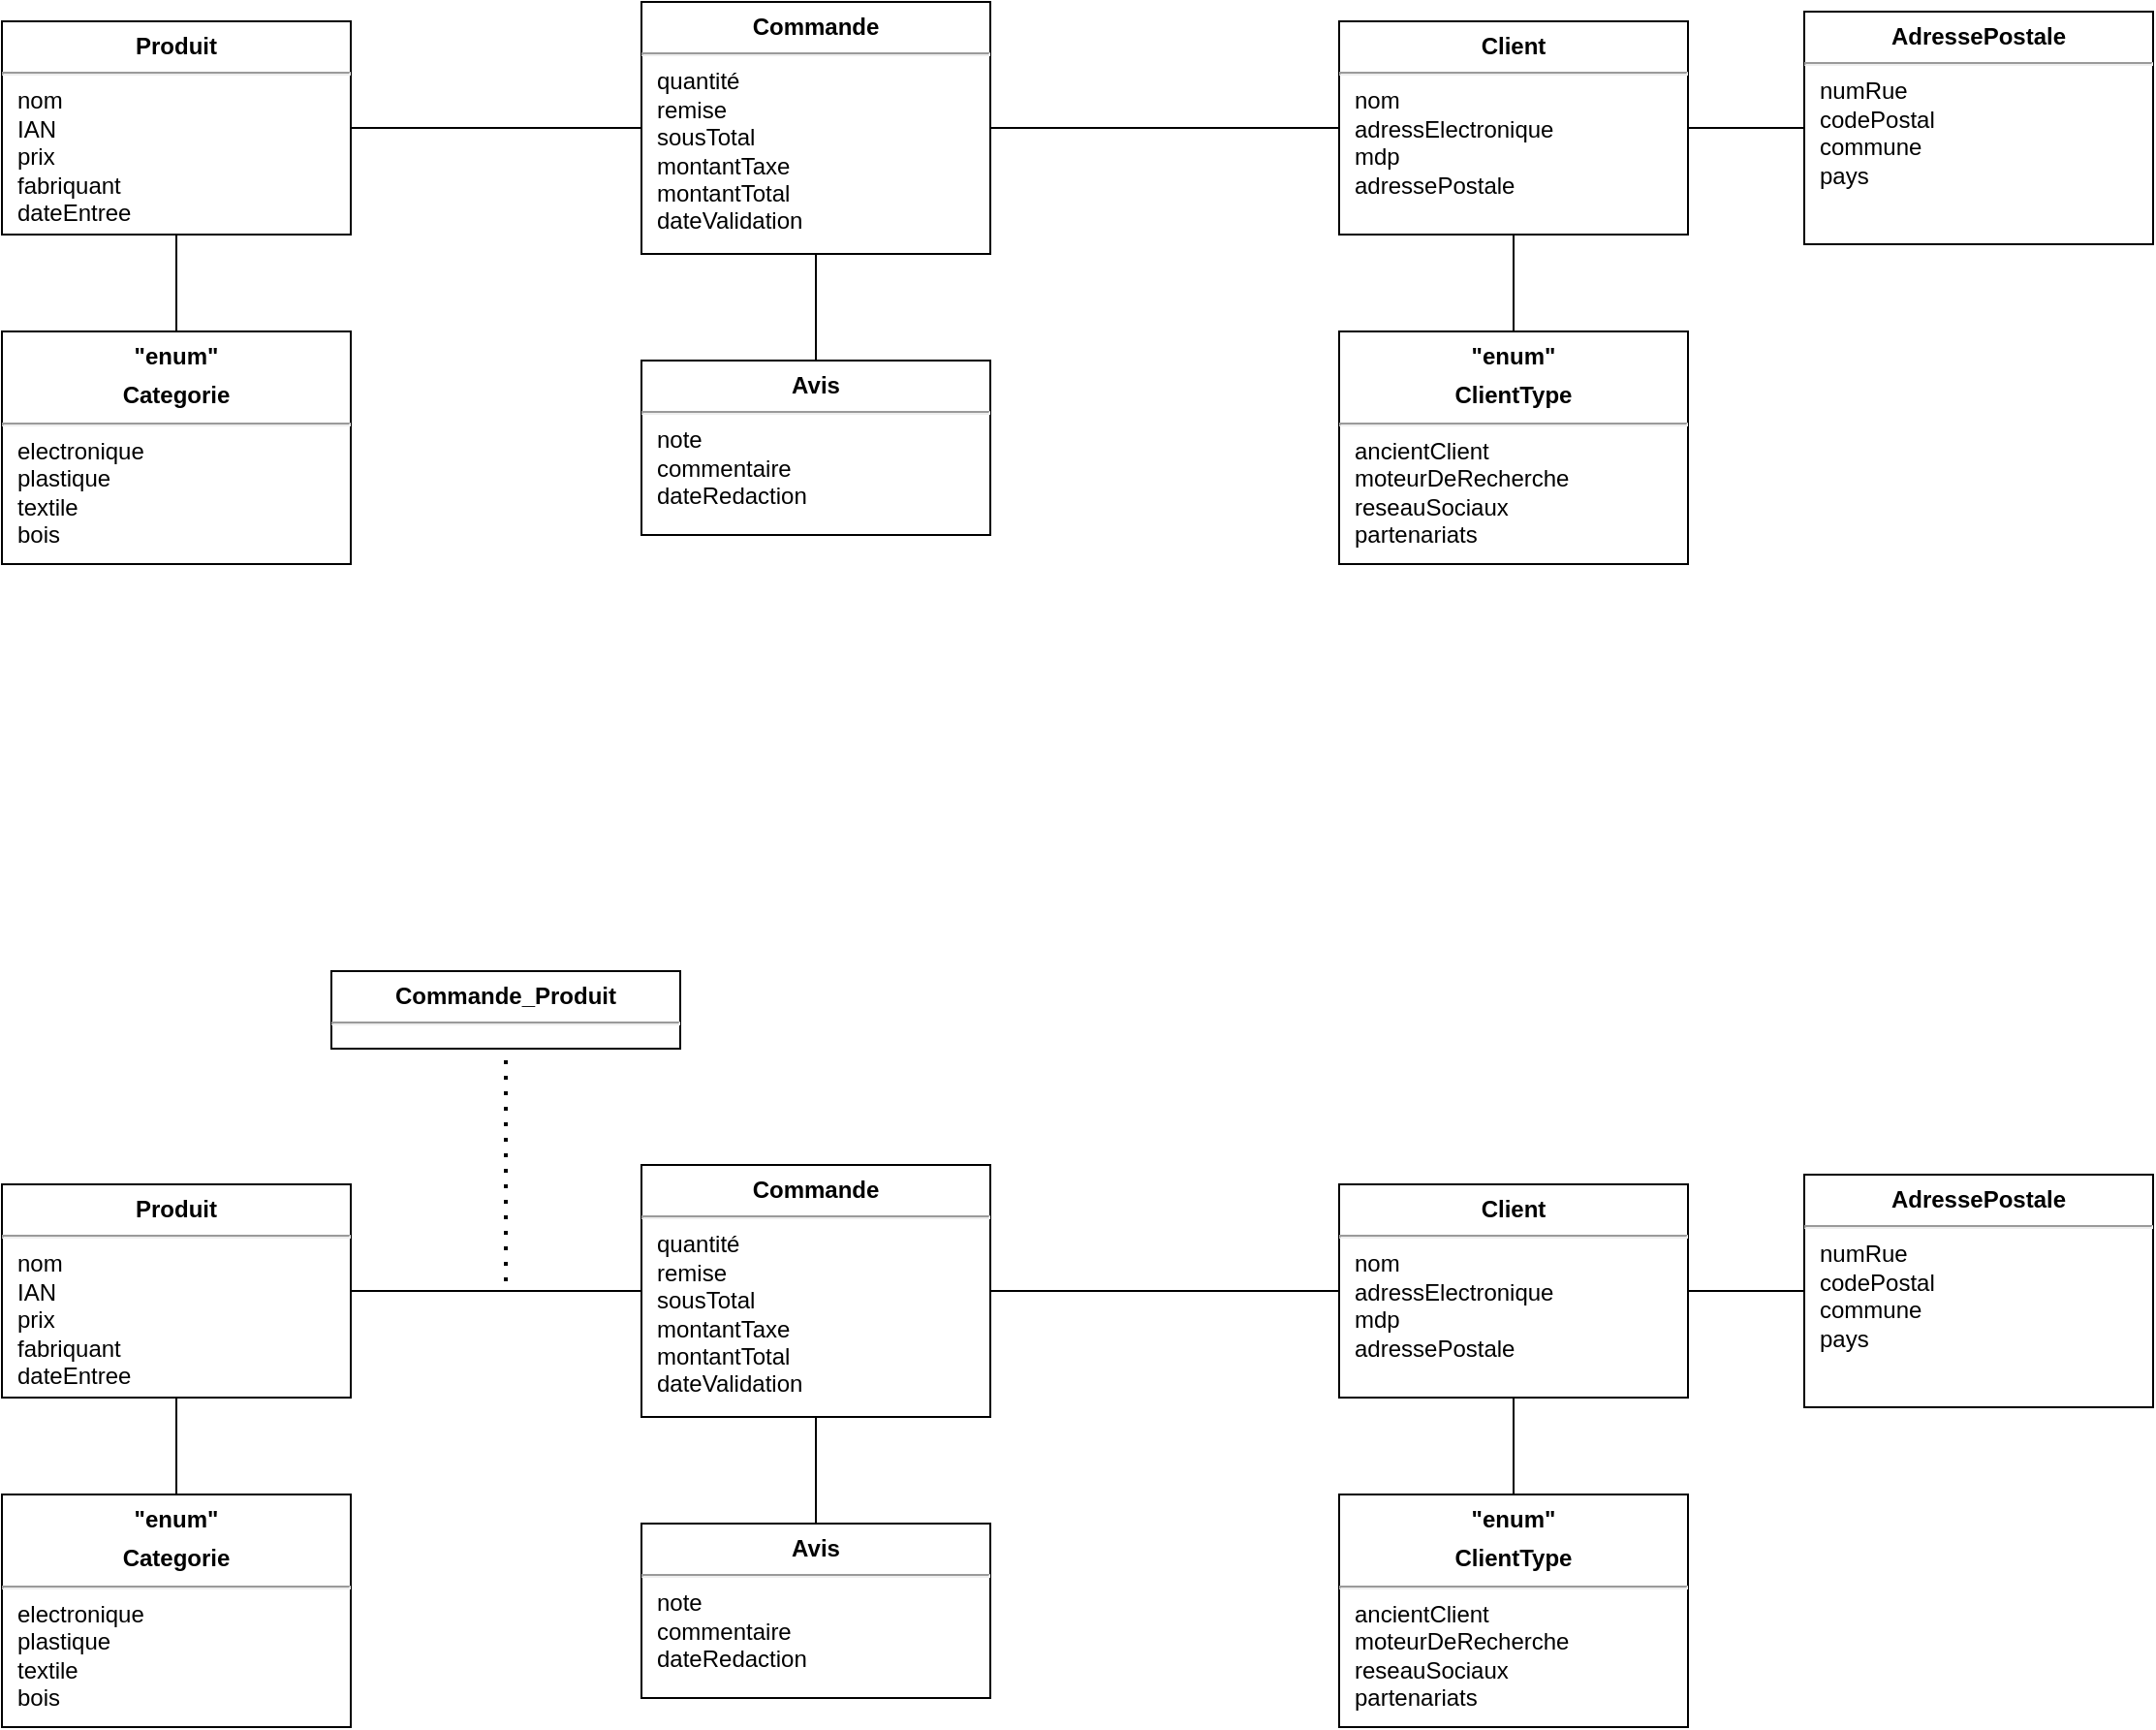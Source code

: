 <mxfile version="20.8.21" type="github">
  <diagram name="Page-1" id="PGL8lKjOJwrJzX0if8dN">
    <mxGraphModel dx="1434" dy="764" grid="1" gridSize="10" guides="1" tooltips="1" connect="1" arrows="1" fold="1" page="1" pageScale="1" pageWidth="827" pageHeight="1169" math="0" shadow="0">
      <root>
        <mxCell id="0" />
        <mxCell id="1" parent="0" />
        <mxCell id="Hf-SrbPNDhJqVrpM_YPw-7" value="&lt;p style=&quot;margin:0px;margin-top:6px;text-align:center;&quot;&gt;&lt;b&gt;Produit&lt;/b&gt;&lt;/p&gt;&lt;hr&gt;&lt;p style=&quot;margin:0px;margin-left:8px;&quot;&gt;nom&lt;/p&gt;&lt;p style=&quot;margin:0px;margin-left:8px;&quot;&gt;IAN&lt;/p&gt;&lt;p style=&quot;margin:0px;margin-left:8px;&quot;&gt;prix&lt;/p&gt;&lt;p style=&quot;margin:0px;margin-left:8px;&quot;&gt;fabriquant&lt;/p&gt;&lt;p style=&quot;margin:0px;margin-left:8px;&quot;&gt;dateEntree&lt;/p&gt;" style="align=left;overflow=fill;html=1;dropTarget=0;glass=1;fillColor=none;" vertex="1" parent="1">
          <mxGeometry x="40" y="40" width="180" height="110" as="geometry" />
        </mxCell>
        <mxCell id="Hf-SrbPNDhJqVrpM_YPw-9" value="&lt;p style=&quot;margin:0px;margin-top:6px;text-align:center;&quot;&gt;&lt;b&gt;Client&lt;/b&gt;&lt;/p&gt;&lt;hr&gt;&lt;p style=&quot;margin:0px;margin-left:8px;&quot;&gt;nom&lt;/p&gt;&lt;p style=&quot;margin:0px;margin-left:8px;&quot;&gt;adressElectronique&lt;/p&gt;&lt;p style=&quot;margin:0px;margin-left:8px;&quot;&gt;mdp&lt;/p&gt;&lt;p style=&quot;margin:0px;margin-left:8px;&quot;&gt;adressePostale&lt;/p&gt;" style="align=left;overflow=fill;html=1;dropTarget=0;glass=1;fillColor=none;" vertex="1" parent="1">
          <mxGeometry x="730" y="40" width="180" height="110" as="geometry" />
        </mxCell>
        <mxCell id="Hf-SrbPNDhJqVrpM_YPw-10" value="&lt;p style=&quot;margin:0px;margin-top:6px;text-align:center;&quot;&gt;&lt;b&gt;&quot;enum&quot;&lt;/b&gt;&lt;/p&gt;&lt;p style=&quot;margin:0px;margin-top:6px;text-align:center;&quot;&gt;&lt;b&gt;Categorie&lt;/b&gt;&lt;/p&gt;&lt;hr&gt;&lt;p style=&quot;margin:0px;margin-left:8px;&quot;&gt;electronique&lt;/p&gt;&lt;p style=&quot;margin:0px;margin-left:8px;&quot;&gt;plastique&lt;/p&gt;&lt;p style=&quot;margin:0px;margin-left:8px;&quot;&gt;textile&lt;/p&gt;&lt;p style=&quot;margin:0px;margin-left:8px;&quot;&gt;bois&lt;/p&gt;" style="align=left;overflow=fill;html=1;dropTarget=0;glass=1;strokeWidth=1;fillStyle=solid;fillColor=none;" vertex="1" parent="1">
          <mxGeometry x="40" y="200" width="180" height="120" as="geometry" />
        </mxCell>
        <mxCell id="Hf-SrbPNDhJqVrpM_YPw-11" value="&lt;p style=&quot;margin:0px;margin-top:6px;text-align:center;&quot;&gt;&lt;b&gt;&quot;enum&quot;&lt;/b&gt;&lt;/p&gt;&lt;p style=&quot;margin:0px;margin-top:6px;text-align:center;&quot;&gt;&lt;b&gt;ClientType&lt;/b&gt;&lt;/p&gt;&lt;hr&gt;&lt;p style=&quot;margin:0px;margin-left:8px;&quot;&gt;ancientClient&lt;/p&gt;&lt;p style=&quot;margin:0px;margin-left:8px;&quot;&gt;moteurDeRecherche&lt;/p&gt;&lt;p style=&quot;margin:0px;margin-left:8px;&quot;&gt;reseauSociaux&lt;/p&gt;&lt;p style=&quot;margin:0px;margin-left:8px;&quot;&gt;partenariats&lt;/p&gt;" style="align=left;overflow=fill;html=1;dropTarget=0;glass=1;strokeWidth=1;fillStyle=solid;fillColor=none;" vertex="1" parent="1">
          <mxGeometry x="730" y="200" width="180" height="120" as="geometry" />
        </mxCell>
        <mxCell id="Hf-SrbPNDhJqVrpM_YPw-12" value="&lt;p style=&quot;margin:0px;margin-top:6px;text-align:center;&quot;&gt;&lt;b&gt;AdressePostale&lt;/b&gt;&lt;/p&gt;&lt;hr&gt;&lt;p style=&quot;margin:0px;margin-left:8px;&quot;&gt;numRue&lt;/p&gt;&lt;p style=&quot;margin:0px;margin-left:8px;&quot;&gt;codePostal&lt;/p&gt;&lt;p style=&quot;margin:0px;margin-left:8px;&quot;&gt;commune&lt;/p&gt;&lt;p style=&quot;margin:0px;margin-left:8px;&quot;&gt;pays&lt;/p&gt;" style="align=left;overflow=fill;html=1;dropTarget=0;glass=1;strokeWidth=1;fillStyle=solid;fillColor=none;" vertex="1" parent="1">
          <mxGeometry x="970" y="35" width="180" height="120" as="geometry" />
        </mxCell>
        <mxCell id="Hf-SrbPNDhJqVrpM_YPw-13" value="" style="endArrow=none;html=1;rounded=0;exitX=0.5;exitY=0;exitDx=0;exitDy=0;entryX=0.5;entryY=1;entryDx=0;entryDy=0;" edge="1" parent="1" source="Hf-SrbPNDhJqVrpM_YPw-11" target="Hf-SrbPNDhJqVrpM_YPw-9">
          <mxGeometry width="50" height="50" relative="1" as="geometry">
            <mxPoint x="780" y="200" as="sourcePoint" />
            <mxPoint x="830" y="150" as="targetPoint" />
          </mxGeometry>
        </mxCell>
        <mxCell id="Hf-SrbPNDhJqVrpM_YPw-14" value="" style="endArrow=none;html=1;rounded=0;exitX=0;exitY=0.5;exitDx=0;exitDy=0;entryX=1;entryY=0.5;entryDx=0;entryDy=0;" edge="1" parent="1" source="Hf-SrbPNDhJqVrpM_YPw-12" target="Hf-SrbPNDhJqVrpM_YPw-9">
          <mxGeometry width="50" height="50" relative="1" as="geometry">
            <mxPoint x="830" y="210" as="sourcePoint" />
            <mxPoint x="830" y="160" as="targetPoint" />
          </mxGeometry>
        </mxCell>
        <mxCell id="Hf-SrbPNDhJqVrpM_YPw-15" value="" style="endArrow=none;html=1;rounded=0;entryX=0.5;entryY=1;entryDx=0;entryDy=0;exitX=0.5;exitY=0;exitDx=0;exitDy=0;" edge="1" parent="1" source="Hf-SrbPNDhJqVrpM_YPw-10" target="Hf-SrbPNDhJqVrpM_YPw-7">
          <mxGeometry width="50" height="50" relative="1" as="geometry">
            <mxPoint x="130" y="200" as="sourcePoint" />
            <mxPoint x="129.5" y="160" as="targetPoint" />
          </mxGeometry>
        </mxCell>
        <mxCell id="Hf-SrbPNDhJqVrpM_YPw-16" value="&lt;p style=&quot;margin:0px;margin-top:6px;text-align:center;&quot;&gt;&lt;b style=&quot;background-color: initial;&quot;&gt;Avis&lt;/b&gt;&lt;br&gt;&lt;/p&gt;&lt;hr&gt;&lt;p style=&quot;margin:0px;margin-left:8px;&quot;&gt;note&lt;/p&gt;&lt;p style=&quot;margin:0px;margin-left:8px;&quot;&gt;commentaire&lt;/p&gt;&lt;p style=&quot;margin:0px;margin-left:8px;&quot;&gt;dateRedaction&lt;/p&gt;" style="align=left;overflow=fill;html=1;dropTarget=0;glass=1;strokeWidth=1;fillStyle=solid;fillColor=none;" vertex="1" parent="1">
          <mxGeometry x="370" y="215" width="180" height="90" as="geometry" />
        </mxCell>
        <mxCell id="Hf-SrbPNDhJqVrpM_YPw-17" value="" style="endArrow=none;html=1;rounded=0;exitX=0.5;exitY=0;exitDx=0;exitDy=0;entryX=0.5;entryY=1;entryDx=0;entryDy=0;" edge="1" parent="1" source="Hf-SrbPNDhJqVrpM_YPw-16" target="Hf-SrbPNDhJqVrpM_YPw-18">
          <mxGeometry width="50" height="50" relative="1" as="geometry">
            <mxPoint x="1000" y="210" as="sourcePoint" />
            <mxPoint x="830" y="160" as="targetPoint" />
          </mxGeometry>
        </mxCell>
        <mxCell id="Hf-SrbPNDhJqVrpM_YPw-18" value="&lt;p style=&quot;margin:0px;margin-top:6px;text-align:center;&quot;&gt;&lt;b&gt;Commande&lt;/b&gt;&lt;/p&gt;&lt;hr&gt;&lt;p style=&quot;margin:0px;margin-left:8px;&quot;&gt;quantité&lt;/p&gt;&lt;p style=&quot;margin:0px;margin-left:8px;&quot;&gt;remise&lt;/p&gt;&lt;p style=&quot;margin:0px;margin-left:8px;&quot;&gt;sousTotal&lt;/p&gt;&lt;p style=&quot;margin:0px;margin-left:8px;&quot;&gt;montantTaxe&lt;/p&gt;&lt;p style=&quot;margin:0px;margin-left:8px;&quot;&gt;montantTotal&lt;/p&gt;&lt;p style=&quot;margin:0px;margin-left:8px;&quot;&gt;dateValidation&lt;/p&gt;" style="align=left;overflow=fill;html=1;dropTarget=0;glass=1;fillColor=none;" vertex="1" parent="1">
          <mxGeometry x="370" y="30" width="180" height="130" as="geometry" />
        </mxCell>
        <mxCell id="Hf-SrbPNDhJqVrpM_YPw-20" value="" style="endArrow=none;html=1;rounded=0;exitX=1;exitY=0.5;exitDx=0;exitDy=0;entryX=0;entryY=0.5;entryDx=0;entryDy=0;" edge="1" parent="1">
          <mxGeometry width="50" height="50" relative="1" as="geometry">
            <mxPoint x="550" y="95" as="sourcePoint" />
            <mxPoint x="730" y="95" as="targetPoint" />
          </mxGeometry>
        </mxCell>
        <mxCell id="Hf-SrbPNDhJqVrpM_YPw-21" value="" style="endArrow=none;html=1;rounded=0;exitX=1;exitY=0.5;exitDx=0;exitDy=0;" edge="1" parent="1" source="Hf-SrbPNDhJqVrpM_YPw-7" target="Hf-SrbPNDhJqVrpM_YPw-18">
          <mxGeometry width="50" height="50" relative="1" as="geometry">
            <mxPoint x="220" y="104.5" as="sourcePoint" />
            <mxPoint x="360" y="105" as="targetPoint" />
          </mxGeometry>
        </mxCell>
        <mxCell id="Hf-SrbPNDhJqVrpM_YPw-24" value="&lt;p style=&quot;margin:0px;margin-top:6px;text-align:center;&quot;&gt;&lt;b&gt;Produit&lt;/b&gt;&lt;/p&gt;&lt;hr&gt;&lt;p style=&quot;margin:0px;margin-left:8px;&quot;&gt;nom&lt;/p&gt;&lt;p style=&quot;margin:0px;margin-left:8px;&quot;&gt;IAN&lt;/p&gt;&lt;p style=&quot;margin:0px;margin-left:8px;&quot;&gt;prix&lt;/p&gt;&lt;p style=&quot;margin:0px;margin-left:8px;&quot;&gt;fabriquant&lt;/p&gt;&lt;p style=&quot;margin:0px;margin-left:8px;&quot;&gt;dateEntree&lt;/p&gt;" style="align=left;overflow=fill;html=1;dropTarget=0;glass=1;fillColor=none;" vertex="1" parent="1">
          <mxGeometry x="40" y="640" width="180" height="110" as="geometry" />
        </mxCell>
        <mxCell id="Hf-SrbPNDhJqVrpM_YPw-25" value="&lt;p style=&quot;margin:0px;margin-top:6px;text-align:center;&quot;&gt;&lt;b&gt;Client&lt;/b&gt;&lt;/p&gt;&lt;hr&gt;&lt;p style=&quot;margin:0px;margin-left:8px;&quot;&gt;nom&lt;/p&gt;&lt;p style=&quot;margin:0px;margin-left:8px;&quot;&gt;adressElectronique&lt;/p&gt;&lt;p style=&quot;margin:0px;margin-left:8px;&quot;&gt;mdp&lt;/p&gt;&lt;p style=&quot;margin:0px;margin-left:8px;&quot;&gt;adressePostale&lt;/p&gt;" style="align=left;overflow=fill;html=1;dropTarget=0;glass=1;fillColor=none;" vertex="1" parent="1">
          <mxGeometry x="730" y="640" width="180" height="110" as="geometry" />
        </mxCell>
        <mxCell id="Hf-SrbPNDhJqVrpM_YPw-26" value="&lt;p style=&quot;margin:0px;margin-top:6px;text-align:center;&quot;&gt;&lt;b&gt;&quot;enum&quot;&lt;/b&gt;&lt;/p&gt;&lt;p style=&quot;margin:0px;margin-top:6px;text-align:center;&quot;&gt;&lt;b&gt;Categorie&lt;/b&gt;&lt;/p&gt;&lt;hr&gt;&lt;p style=&quot;margin:0px;margin-left:8px;&quot;&gt;electronique&lt;/p&gt;&lt;p style=&quot;margin:0px;margin-left:8px;&quot;&gt;plastique&lt;/p&gt;&lt;p style=&quot;margin:0px;margin-left:8px;&quot;&gt;textile&lt;/p&gt;&lt;p style=&quot;margin:0px;margin-left:8px;&quot;&gt;bois&lt;/p&gt;" style="align=left;overflow=fill;html=1;dropTarget=0;glass=1;strokeWidth=1;fillStyle=solid;fillColor=none;" vertex="1" parent="1">
          <mxGeometry x="40" y="800" width="180" height="120" as="geometry" />
        </mxCell>
        <mxCell id="Hf-SrbPNDhJqVrpM_YPw-27" value="&lt;p style=&quot;margin:0px;margin-top:6px;text-align:center;&quot;&gt;&lt;b&gt;&quot;enum&quot;&lt;/b&gt;&lt;/p&gt;&lt;p style=&quot;margin:0px;margin-top:6px;text-align:center;&quot;&gt;&lt;b&gt;ClientType&lt;/b&gt;&lt;/p&gt;&lt;hr&gt;&lt;p style=&quot;margin:0px;margin-left:8px;&quot;&gt;ancientClient&lt;/p&gt;&lt;p style=&quot;margin:0px;margin-left:8px;&quot;&gt;moteurDeRecherche&lt;/p&gt;&lt;p style=&quot;margin:0px;margin-left:8px;&quot;&gt;reseauSociaux&lt;/p&gt;&lt;p style=&quot;margin:0px;margin-left:8px;&quot;&gt;partenariats&lt;/p&gt;" style="align=left;overflow=fill;html=1;dropTarget=0;glass=1;strokeWidth=1;fillStyle=solid;fillColor=none;" vertex="1" parent="1">
          <mxGeometry x="730" y="800" width="180" height="120" as="geometry" />
        </mxCell>
        <mxCell id="Hf-SrbPNDhJqVrpM_YPw-28" value="&lt;p style=&quot;margin:0px;margin-top:6px;text-align:center;&quot;&gt;&lt;b&gt;AdressePostale&lt;/b&gt;&lt;/p&gt;&lt;hr&gt;&lt;p style=&quot;margin:0px;margin-left:8px;&quot;&gt;numRue&lt;/p&gt;&lt;p style=&quot;margin:0px;margin-left:8px;&quot;&gt;codePostal&lt;/p&gt;&lt;p style=&quot;margin:0px;margin-left:8px;&quot;&gt;commune&lt;/p&gt;&lt;p style=&quot;margin:0px;margin-left:8px;&quot;&gt;pays&lt;/p&gt;" style="align=left;overflow=fill;html=1;dropTarget=0;glass=1;strokeWidth=1;fillStyle=solid;fillColor=none;" vertex="1" parent="1">
          <mxGeometry x="970" y="635" width="180" height="120" as="geometry" />
        </mxCell>
        <mxCell id="Hf-SrbPNDhJqVrpM_YPw-29" value="" style="endArrow=none;html=1;rounded=0;exitX=0.5;exitY=0;exitDx=0;exitDy=0;entryX=0.5;entryY=1;entryDx=0;entryDy=0;" edge="1" parent="1" source="Hf-SrbPNDhJqVrpM_YPw-27" target="Hf-SrbPNDhJqVrpM_YPw-25">
          <mxGeometry width="50" height="50" relative="1" as="geometry">
            <mxPoint x="780" y="800" as="sourcePoint" />
            <mxPoint x="830" y="750" as="targetPoint" />
          </mxGeometry>
        </mxCell>
        <mxCell id="Hf-SrbPNDhJqVrpM_YPw-30" value="" style="endArrow=none;html=1;rounded=0;exitX=0;exitY=0.5;exitDx=0;exitDy=0;entryX=1;entryY=0.5;entryDx=0;entryDy=0;" edge="1" parent="1" source="Hf-SrbPNDhJqVrpM_YPw-28" target="Hf-SrbPNDhJqVrpM_YPw-25">
          <mxGeometry width="50" height="50" relative="1" as="geometry">
            <mxPoint x="830" y="810" as="sourcePoint" />
            <mxPoint x="830" y="760" as="targetPoint" />
          </mxGeometry>
        </mxCell>
        <mxCell id="Hf-SrbPNDhJqVrpM_YPw-31" value="" style="endArrow=none;html=1;rounded=0;entryX=0.5;entryY=1;entryDx=0;entryDy=0;exitX=0.5;exitY=0;exitDx=0;exitDy=0;" edge="1" parent="1" source="Hf-SrbPNDhJqVrpM_YPw-26" target="Hf-SrbPNDhJqVrpM_YPw-24">
          <mxGeometry width="50" height="50" relative="1" as="geometry">
            <mxPoint x="130" y="800" as="sourcePoint" />
            <mxPoint x="129.5" y="760" as="targetPoint" />
          </mxGeometry>
        </mxCell>
        <mxCell id="Hf-SrbPNDhJqVrpM_YPw-32" value="&lt;p style=&quot;margin:0px;margin-top:6px;text-align:center;&quot;&gt;&lt;b style=&quot;background-color: initial;&quot;&gt;Avis&lt;/b&gt;&lt;br&gt;&lt;/p&gt;&lt;hr&gt;&lt;p style=&quot;margin:0px;margin-left:8px;&quot;&gt;note&lt;/p&gt;&lt;p style=&quot;margin:0px;margin-left:8px;&quot;&gt;commentaire&lt;/p&gt;&lt;p style=&quot;margin:0px;margin-left:8px;&quot;&gt;dateRedaction&lt;/p&gt;" style="align=left;overflow=fill;html=1;dropTarget=0;glass=1;strokeWidth=1;fillStyle=solid;fillColor=none;" vertex="1" parent="1">
          <mxGeometry x="370" y="815" width="180" height="90" as="geometry" />
        </mxCell>
        <mxCell id="Hf-SrbPNDhJqVrpM_YPw-33" value="" style="endArrow=none;html=1;rounded=0;exitX=0.5;exitY=0;exitDx=0;exitDy=0;entryX=0.5;entryY=1;entryDx=0;entryDy=0;" edge="1" parent="1" source="Hf-SrbPNDhJqVrpM_YPw-32" target="Hf-SrbPNDhJqVrpM_YPw-34">
          <mxGeometry width="50" height="50" relative="1" as="geometry">
            <mxPoint x="1000" y="810" as="sourcePoint" />
            <mxPoint x="830" y="760" as="targetPoint" />
          </mxGeometry>
        </mxCell>
        <mxCell id="Hf-SrbPNDhJqVrpM_YPw-34" value="&lt;p style=&quot;margin:0px;margin-top:6px;text-align:center;&quot;&gt;&lt;b&gt;Commande&lt;/b&gt;&lt;/p&gt;&lt;hr&gt;&lt;p style=&quot;margin:0px;margin-left:8px;&quot;&gt;quantité&lt;/p&gt;&lt;p style=&quot;margin:0px;margin-left:8px;&quot;&gt;remise&lt;/p&gt;&lt;p style=&quot;margin:0px;margin-left:8px;&quot;&gt;sousTotal&lt;/p&gt;&lt;p style=&quot;margin:0px;margin-left:8px;&quot;&gt;montantTaxe&lt;/p&gt;&lt;p style=&quot;margin:0px;margin-left:8px;&quot;&gt;montantTotal&lt;/p&gt;&lt;p style=&quot;margin:0px;margin-left:8px;&quot;&gt;dateValidation&lt;/p&gt;" style="align=left;overflow=fill;html=1;dropTarget=0;glass=1;fillColor=none;" vertex="1" parent="1">
          <mxGeometry x="370" y="630" width="180" height="130" as="geometry" />
        </mxCell>
        <mxCell id="Hf-SrbPNDhJqVrpM_YPw-35" value="" style="endArrow=none;html=1;rounded=0;exitX=1;exitY=0.5;exitDx=0;exitDy=0;entryX=0;entryY=0.5;entryDx=0;entryDy=0;" edge="1" parent="1">
          <mxGeometry width="50" height="50" relative="1" as="geometry">
            <mxPoint x="550" y="695" as="sourcePoint" />
            <mxPoint x="730" y="695" as="targetPoint" />
          </mxGeometry>
        </mxCell>
        <mxCell id="Hf-SrbPNDhJqVrpM_YPw-36" value="" style="endArrow=none;html=1;rounded=0;exitX=1;exitY=0.5;exitDx=0;exitDy=0;" edge="1" parent="1" source="Hf-SrbPNDhJqVrpM_YPw-24" target="Hf-SrbPNDhJqVrpM_YPw-34">
          <mxGeometry width="50" height="50" relative="1" as="geometry">
            <mxPoint x="220" y="704.5" as="sourcePoint" />
            <mxPoint x="360" y="705" as="targetPoint" />
          </mxGeometry>
        </mxCell>
        <mxCell id="Hf-SrbPNDhJqVrpM_YPw-37" value="&lt;p style=&quot;margin:0px;margin-top:6px;text-align:center;&quot;&gt;&lt;b&gt;Commande_Produit&lt;/b&gt;&lt;/p&gt;&lt;hr&gt;&lt;p style=&quot;margin:0px;margin-left:8px;&quot;&gt;&lt;br&gt;&lt;/p&gt;" style="align=left;overflow=fill;html=1;dropTarget=0;glass=1;fillColor=none;" vertex="1" parent="1">
          <mxGeometry x="210" y="530" width="180" height="40" as="geometry" />
        </mxCell>
        <mxCell id="Hf-SrbPNDhJqVrpM_YPw-38" value="" style="endArrow=none;dashed=1;html=1;dashPattern=1 3;strokeWidth=2;rounded=0;entryX=0.5;entryY=1;entryDx=0;entryDy=0;" edge="1" parent="1" target="Hf-SrbPNDhJqVrpM_YPw-37">
          <mxGeometry width="50" height="50" relative="1" as="geometry">
            <mxPoint x="300" y="690" as="sourcePoint" />
            <mxPoint x="670" y="580" as="targetPoint" />
          </mxGeometry>
        </mxCell>
      </root>
    </mxGraphModel>
  </diagram>
</mxfile>
